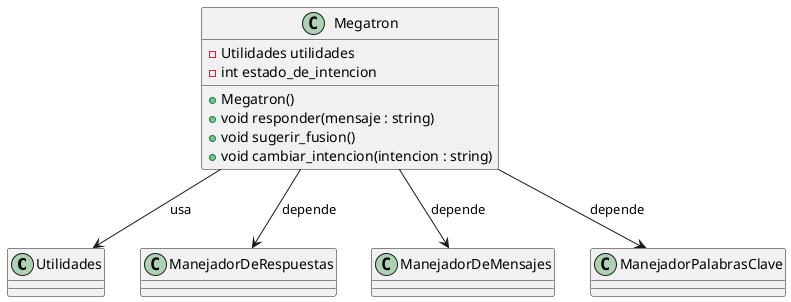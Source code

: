 @startuml
'https://plantuml.com/class-diagram

class Utilidades
class ManejadorDeRespuestas
class ManejadorDeMensajes
class ManejadorPalabrasClave

class Megatron {
    - Utilidades utilidades
    - int estado_de_intencion

    + Megatron()
    + void responder(mensaje : string)
    + void sugerir_fusion()
    + void cambiar_intencion(intencion : string)
}

' Relaciones
Megatron --> Utilidades : "usa"
Megatron --> ManejadorDeMensajes : "depende"
Megatron --> ManejadorPalabrasClave : "depende"
Megatron --> ManejadorDeRespuestas : "depende"


@enduml